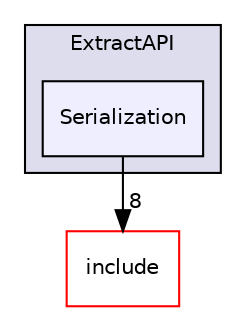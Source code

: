 digraph "lib/ExtractAPI/Serialization" {
  bgcolor=transparent;
  compound=true
  node [ fontsize="10", fontname="Helvetica"];
  edge [ labelfontsize="10", labelfontname="Helvetica"];
  subgraph clusterdir_aae0f882ca341dc35a10d465523b0422 {
    graph [ bgcolor="#ddddee", pencolor="black", label="ExtractAPI" fontname="Helvetica", fontsize="10", URL="dir_aae0f882ca341dc35a10d465523b0422.html"]
  dir_5b601a1045fe683ee861a958cba1ada1 [shape=box, label="Serialization", style="filled", fillcolor="#eeeeff", pencolor="black", URL="dir_5b601a1045fe683ee861a958cba1ada1.html"];
  }
  dir_d44c64559bbebec7f509842c48db8b23 [shape=box label="include" color="red" URL="dir_d44c64559bbebec7f509842c48db8b23.html"];
  dir_5b601a1045fe683ee861a958cba1ada1->dir_d44c64559bbebec7f509842c48db8b23 [headlabel="8", labeldistance=1.5 headhref="dir_000111_000001.html"];
}
